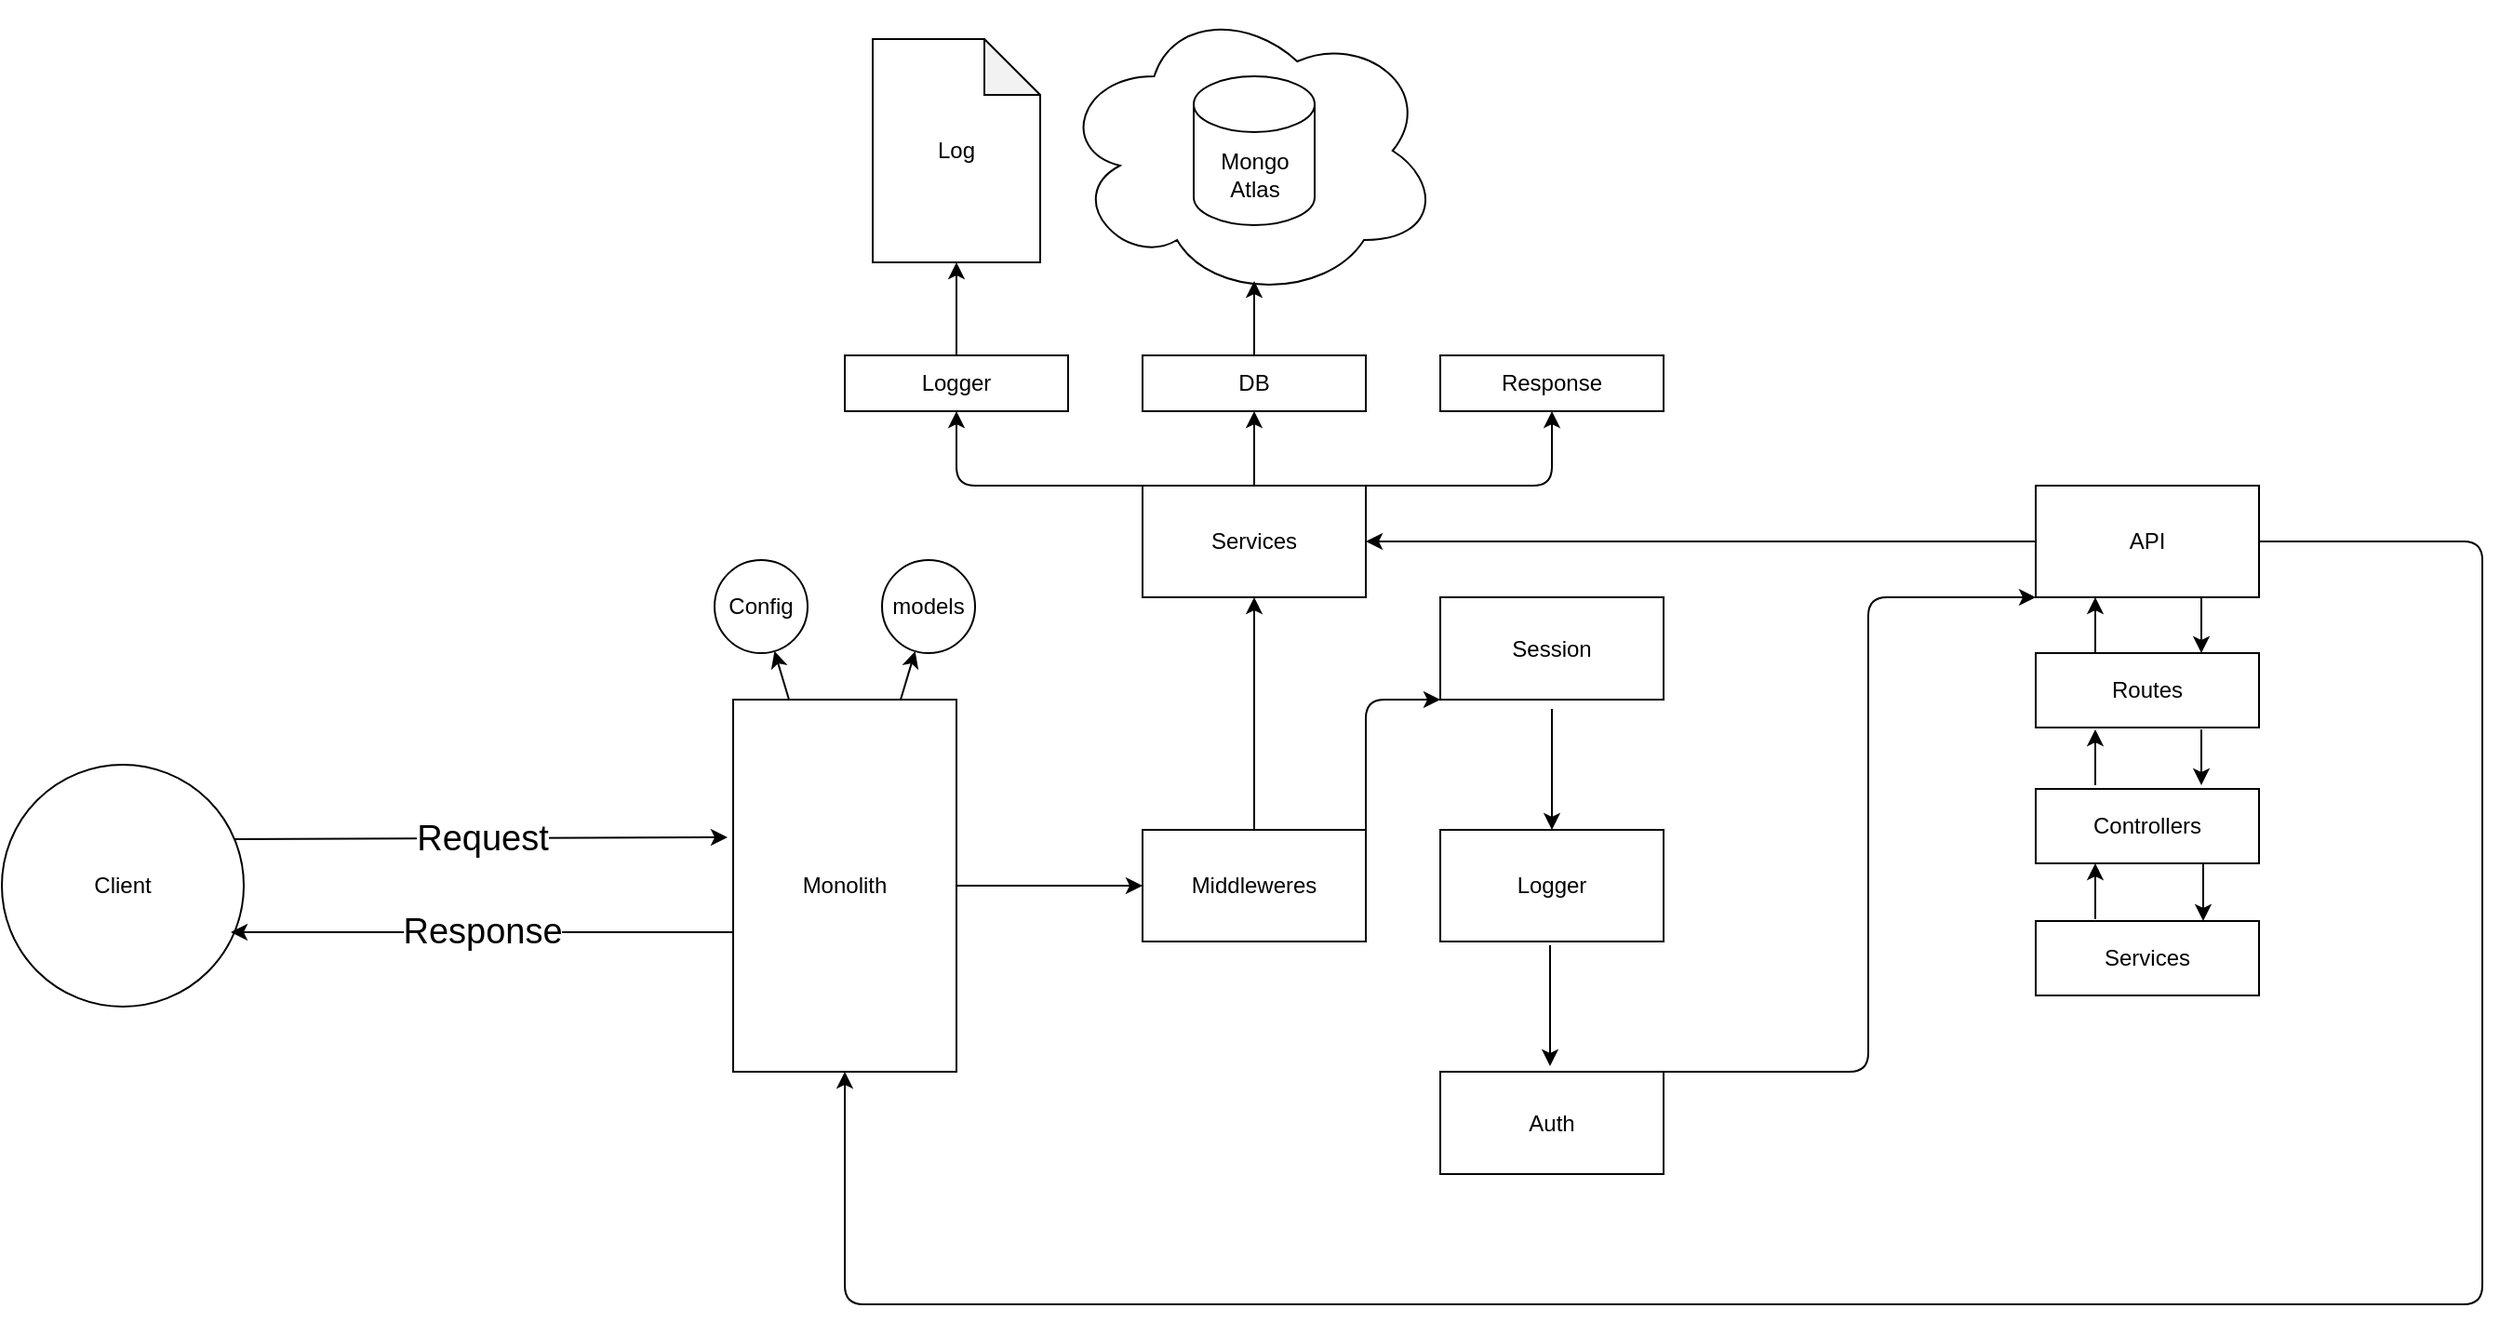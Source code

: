<mxfile>
    <diagram id="kDv5pijPLuhX5IT0QLHG" name="Page-1">
        <mxGraphModel dx="2056" dy="1146" grid="1" gridSize="10" guides="0" tooltips="1" connect="1" arrows="1" fold="1" page="0" pageScale="1" pageWidth="827" pageHeight="1169" math="0" shadow="0">
            <root>
                <mxCell id="0"/>
                <mxCell id="1" parent="0"/>
                <mxCell id="140" value="" style="ellipse;shape=cloud;whiteSpace=wrap;html=1;" parent="1" vertex="1">
                    <mxGeometry x="275" y="60" width="205" height="160" as="geometry"/>
                </mxCell>
                <mxCell id="20" value="Client" style="ellipse;whiteSpace=wrap;html=1;aspect=fixed;" parent="1" vertex="1">
                    <mxGeometry x="-293" y="470" width="130" height="130" as="geometry"/>
                </mxCell>
                <mxCell id="71" value="" style="edgeStyle=none;html=1;" parent="1" source="33" target="69" edge="1">
                    <mxGeometry relative="1" as="geometry"/>
                </mxCell>
                <mxCell id="148" value="" style="edgeStyle=none;html=1;" edge="1" parent="1" source="33" target="147">
                    <mxGeometry relative="1" as="geometry"/>
                </mxCell>
                <mxCell id="150" value="" style="edgeStyle=none;html=1;" edge="1" parent="1" source="33" target="149">
                    <mxGeometry relative="1" as="geometry"/>
                </mxCell>
                <mxCell id="33" value="Monolith" style="whiteSpace=wrap;html=1;" parent="1" vertex="1">
                    <mxGeometry x="100" y="435" width="120" height="200" as="geometry"/>
                </mxCell>
                <mxCell id="75" value="" style="edgeStyle=none;html=1;entryX=0.5;entryY=1;entryDx=0;entryDy=0;exitX=1;exitY=0;exitDx=0;exitDy=0;" parent="1" source="66" target="74" edge="1">
                    <mxGeometry relative="1" as="geometry">
                        <mxPoint x="540" y="350" as="sourcePoint"/>
                        <Array as="points">
                            <mxPoint x="540" y="320"/>
                        </Array>
                    </mxGeometry>
                </mxCell>
                <mxCell id="77" value="" style="edgeStyle=none;html=1;" parent="1" source="66" target="76" edge="1">
                    <mxGeometry relative="1" as="geometry"/>
                </mxCell>
                <mxCell id="80" value="" style="edgeStyle=none;html=1;entryX=0.5;entryY=1;entryDx=0;entryDy=0;exitX=0;exitY=0;exitDx=0;exitDy=0;" parent="1" source="66" target="78" edge="1">
                    <mxGeometry relative="1" as="geometry">
                        <mxPoint x="310" y="320" as="sourcePoint"/>
                        <Array as="points">
                            <mxPoint x="220" y="320"/>
                        </Array>
                    </mxGeometry>
                </mxCell>
                <mxCell id="66" value="Services" style="whiteSpace=wrap;html=1;" parent="1" vertex="1">
                    <mxGeometry x="320" y="320" width="120" height="60" as="geometry"/>
                </mxCell>
                <mxCell id="82" value="" style="edgeStyle=none;html=1;entryX=0;entryY=1;entryDx=0;entryDy=0;exitX=1;exitY=0;exitDx=0;exitDy=0;" parent="1" source="69" target="81" edge="1">
                    <mxGeometry relative="1" as="geometry">
                        <Array as="points">
                            <mxPoint x="440" y="435"/>
                        </Array>
                    </mxGeometry>
                </mxCell>
                <mxCell id="87" value="" style="edgeStyle=none;html=1;" parent="1" target="83" edge="1">
                    <mxGeometry relative="1" as="geometry">
                        <mxPoint x="540" y="440" as="sourcePoint"/>
                    </mxGeometry>
                </mxCell>
                <mxCell id="134" value="" style="edgeStyle=none;html=1;entryX=0.5;entryY=1;entryDx=0;entryDy=0;" parent="1" source="69" target="66" edge="1">
                    <mxGeometry relative="1" as="geometry">
                        <mxPoint x="380" y="425" as="targetPoint"/>
                    </mxGeometry>
                </mxCell>
                <mxCell id="69" value="Middleweres" style="whiteSpace=wrap;html=1;" parent="1" vertex="1">
                    <mxGeometry x="320" y="505" width="120" height="60" as="geometry"/>
                </mxCell>
                <mxCell id="72" value="API" style="whiteSpace=wrap;html=1;" parent="1" vertex="1">
                    <mxGeometry x="800" y="320" width="120" height="60" as="geometry"/>
                </mxCell>
                <mxCell id="74" value="Response" style="whiteSpace=wrap;html=1;" parent="1" vertex="1">
                    <mxGeometry x="480" y="250" width="120" height="30" as="geometry"/>
                </mxCell>
                <mxCell id="132" value="" style="edgeStyle=none;html=1;" parent="1" source="76" edge="1">
                    <mxGeometry relative="1" as="geometry">
                        <mxPoint x="380" y="210" as="targetPoint"/>
                    </mxGeometry>
                </mxCell>
                <mxCell id="76" value="DB" style="whiteSpace=wrap;html=1;" parent="1" vertex="1">
                    <mxGeometry x="320" y="250" width="120" height="30" as="geometry"/>
                </mxCell>
                <mxCell id="131" value="" style="edgeStyle=none;html=1;startArrow=none;" parent="1" edge="1">
                    <mxGeometry relative="1" as="geometry">
                        <mxPoint x="220" y="210" as="sourcePoint"/>
                        <mxPoint x="220" y="200" as="targetPoint"/>
                    </mxGeometry>
                </mxCell>
                <mxCell id="78" value="Logger" style="whiteSpace=wrap;html=1;" parent="1" vertex="1">
                    <mxGeometry x="160" y="250" width="120" height="30" as="geometry"/>
                </mxCell>
                <mxCell id="81" value="Session" style="whiteSpace=wrap;html=1;" parent="1" vertex="1">
                    <mxGeometry x="480" y="380" width="120" height="55" as="geometry"/>
                </mxCell>
                <mxCell id="83" value="Logger" style="whiteSpace=wrap;html=1;" parent="1" vertex="1">
                    <mxGeometry x="480" y="505" width="120" height="60" as="geometry"/>
                </mxCell>
                <mxCell id="86" value="Auth" style="whiteSpace=wrap;html=1;" parent="1" vertex="1">
                    <mxGeometry x="480" y="635" width="120" height="55" as="geometry"/>
                </mxCell>
                <mxCell id="102" value="" style="edgeStyle=none;html=1;" parent="1" edge="1">
                    <mxGeometry relative="1" as="geometry">
                        <mxPoint x="889" y="451" as="sourcePoint"/>
                        <mxPoint x="889" y="481" as="targetPoint"/>
                    </mxGeometry>
                </mxCell>
                <mxCell id="89" value="Routes" style="whiteSpace=wrap;html=1;" parent="1" vertex="1">
                    <mxGeometry x="800" y="410" width="120" height="40" as="geometry"/>
                </mxCell>
                <mxCell id="103" value="" style="edgeStyle=none;html=1;exitX=0.75;exitY=1;exitDx=0;exitDy=0;entryX=0.75;entryY=0;entryDx=0;entryDy=0;" parent="1" source="97" target="98" edge="1">
                    <mxGeometry relative="1" as="geometry"/>
                </mxCell>
                <mxCell id="97" value="Controllers" style="whiteSpace=wrap;html=1;" parent="1" vertex="1">
                    <mxGeometry x="800" y="483" width="120" height="40" as="geometry"/>
                </mxCell>
                <mxCell id="98" value="Services" style="whiteSpace=wrap;html=1;" parent="1" vertex="1">
                    <mxGeometry x="800" y="554" width="120" height="40" as="geometry"/>
                </mxCell>
                <mxCell id="112" value="" style="endArrow=classic;html=1;" parent="1" edge="1">
                    <mxGeometry width="50" height="50" relative="1" as="geometry">
                        <mxPoint x="832" y="553" as="sourcePoint"/>
                        <mxPoint x="832" y="523" as="targetPoint"/>
                    </mxGeometry>
                </mxCell>
                <mxCell id="113" value="" style="edgeStyle=none;html=1;" parent="1" edge="1">
                    <mxGeometry relative="1" as="geometry">
                        <mxPoint x="889" y="380" as="sourcePoint"/>
                        <mxPoint x="889" y="410" as="targetPoint"/>
                    </mxGeometry>
                </mxCell>
                <mxCell id="114" value="" style="endArrow=classic;html=1;" parent="1" edge="1">
                    <mxGeometry width="50" height="50" relative="1" as="geometry">
                        <mxPoint x="832" y="481" as="sourcePoint"/>
                        <mxPoint x="832" y="451" as="targetPoint"/>
                    </mxGeometry>
                </mxCell>
                <mxCell id="115" value="" style="endArrow=classic;html=1;" parent="1" edge="1">
                    <mxGeometry width="50" height="50" relative="1" as="geometry">
                        <mxPoint x="832" y="410" as="sourcePoint"/>
                        <mxPoint x="832" y="380" as="targetPoint"/>
                    </mxGeometry>
                </mxCell>
                <mxCell id="121" value="" style="endArrow=classic;html=1;entryX=1;entryY=0.5;entryDx=0;entryDy=0;exitX=0;exitY=0.5;exitDx=0;exitDy=0;" parent="1" source="72" target="66" edge="1">
                    <mxGeometry width="50" height="50" relative="1" as="geometry">
                        <mxPoint x="680" y="360" as="sourcePoint"/>
                        <mxPoint x="730" y="310" as="targetPoint"/>
                    </mxGeometry>
                </mxCell>
                <mxCell id="123" value="" style="edgeStyle=none;html=1;" parent="1" edge="1">
                    <mxGeometry relative="1" as="geometry">
                        <mxPoint x="539" y="567" as="sourcePoint"/>
                        <mxPoint x="539" y="632" as="targetPoint"/>
                    </mxGeometry>
                </mxCell>
                <mxCell id="124" value="" style="endArrow=classic;html=1;exitX=1;exitY=0;exitDx=0;exitDy=0;entryX=0;entryY=1;entryDx=0;entryDy=0;" parent="1" source="86" target="72" edge="1">
                    <mxGeometry width="50" height="50" relative="1" as="geometry">
                        <mxPoint x="600" y="632.5" as="sourcePoint"/>
                        <mxPoint x="650" y="582.5" as="targetPoint"/>
                        <Array as="points">
                            <mxPoint x="710" y="635"/>
                            <mxPoint x="710" y="380"/>
                        </Array>
                    </mxGeometry>
                </mxCell>
                <mxCell id="125" value="" style="endArrow=classic;html=1;exitX=1;exitY=0.5;exitDx=0;exitDy=0;entryX=0.5;entryY=1;entryDx=0;entryDy=0;" parent="1" source="72" target="33" edge="1">
                    <mxGeometry width="50" height="50" relative="1" as="geometry">
                        <mxPoint x="320" y="550" as="sourcePoint"/>
                        <mxPoint x="-130" y="760" as="targetPoint"/>
                        <Array as="points">
                            <mxPoint x="1040" y="350"/>
                            <mxPoint x="1040" y="760"/>
                            <mxPoint x="160" y="760"/>
                        </Array>
                    </mxGeometry>
                </mxCell>
                <mxCell id="135" value="Mongo Atlas" style="shape=cylinder3;whiteSpace=wrap;html=1;boundedLbl=1;backgroundOutline=1;size=15;" parent="1" vertex="1">
                    <mxGeometry x="347.5" y="100" width="65" height="80" as="geometry"/>
                </mxCell>
                <mxCell id="137" value="" style="edgeStyle=none;html=1;endArrow=none;" parent="1" source="78" edge="1">
                    <mxGeometry relative="1" as="geometry">
                        <mxPoint x="220" y="250" as="sourcePoint"/>
                        <mxPoint x="220" y="210" as="targetPoint"/>
                    </mxGeometry>
                </mxCell>
                <mxCell id="138" value="Log" style="shape=note;whiteSpace=wrap;html=1;backgroundOutline=1;darkOpacity=0.05;" parent="1" vertex="1">
                    <mxGeometry x="175" y="80" width="90" height="120" as="geometry"/>
                </mxCell>
                <mxCell id="141" value="" style="endArrow=classic;html=1;exitX=0.962;exitY=0.308;exitDx=0;exitDy=0;exitPerimeter=0;entryX=-0.025;entryY=0.37;entryDx=0;entryDy=0;entryPerimeter=0;" parent="1" source="20" target="33" edge="1">
                    <mxGeometry relative="1" as="geometry">
                        <mxPoint x="-110" y="483" as="sourcePoint"/>
                        <mxPoint x="-10" y="483" as="targetPoint"/>
                    </mxGeometry>
                </mxCell>
                <mxCell id="142" value="&lt;font style=&quot;font-size: 19px;&quot;&gt;Request&lt;/font&gt;" style="edgeLabel;resizable=0;html=1;align=center;verticalAlign=middle;" parent="141" connectable="0" vertex="1">
                    <mxGeometry relative="1" as="geometry"/>
                </mxCell>
                <mxCell id="143" value="" style="endArrow=classic;html=1;exitX=0;exitY=0.625;exitDx=0;exitDy=0;exitPerimeter=0;" parent="1" source="33" edge="1">
                    <mxGeometry relative="1" as="geometry">
                        <mxPoint x="-158.04" y="541.04" as="sourcePoint"/>
                        <mxPoint x="-170" y="560" as="targetPoint"/>
                    </mxGeometry>
                </mxCell>
                <mxCell id="144" value="&lt;font style=&quot;font-size: 19px;&quot;&gt;Response&lt;/font&gt;" style="edgeLabel;resizable=0;html=1;align=center;verticalAlign=middle;" parent="143" connectable="0" vertex="1">
                    <mxGeometry relative="1" as="geometry"/>
                </mxCell>
                <mxCell id="147" value="Config" style="ellipse;whiteSpace=wrap;html=1;" vertex="1" parent="1">
                    <mxGeometry x="90" y="360" width="50" height="50" as="geometry"/>
                </mxCell>
                <mxCell id="149" value="models" style="ellipse;whiteSpace=wrap;html=1;" vertex="1" parent="1">
                    <mxGeometry x="180" y="360" width="50" height="50" as="geometry"/>
                </mxCell>
            </root>
        </mxGraphModel>
    </diagram>
</mxfile>